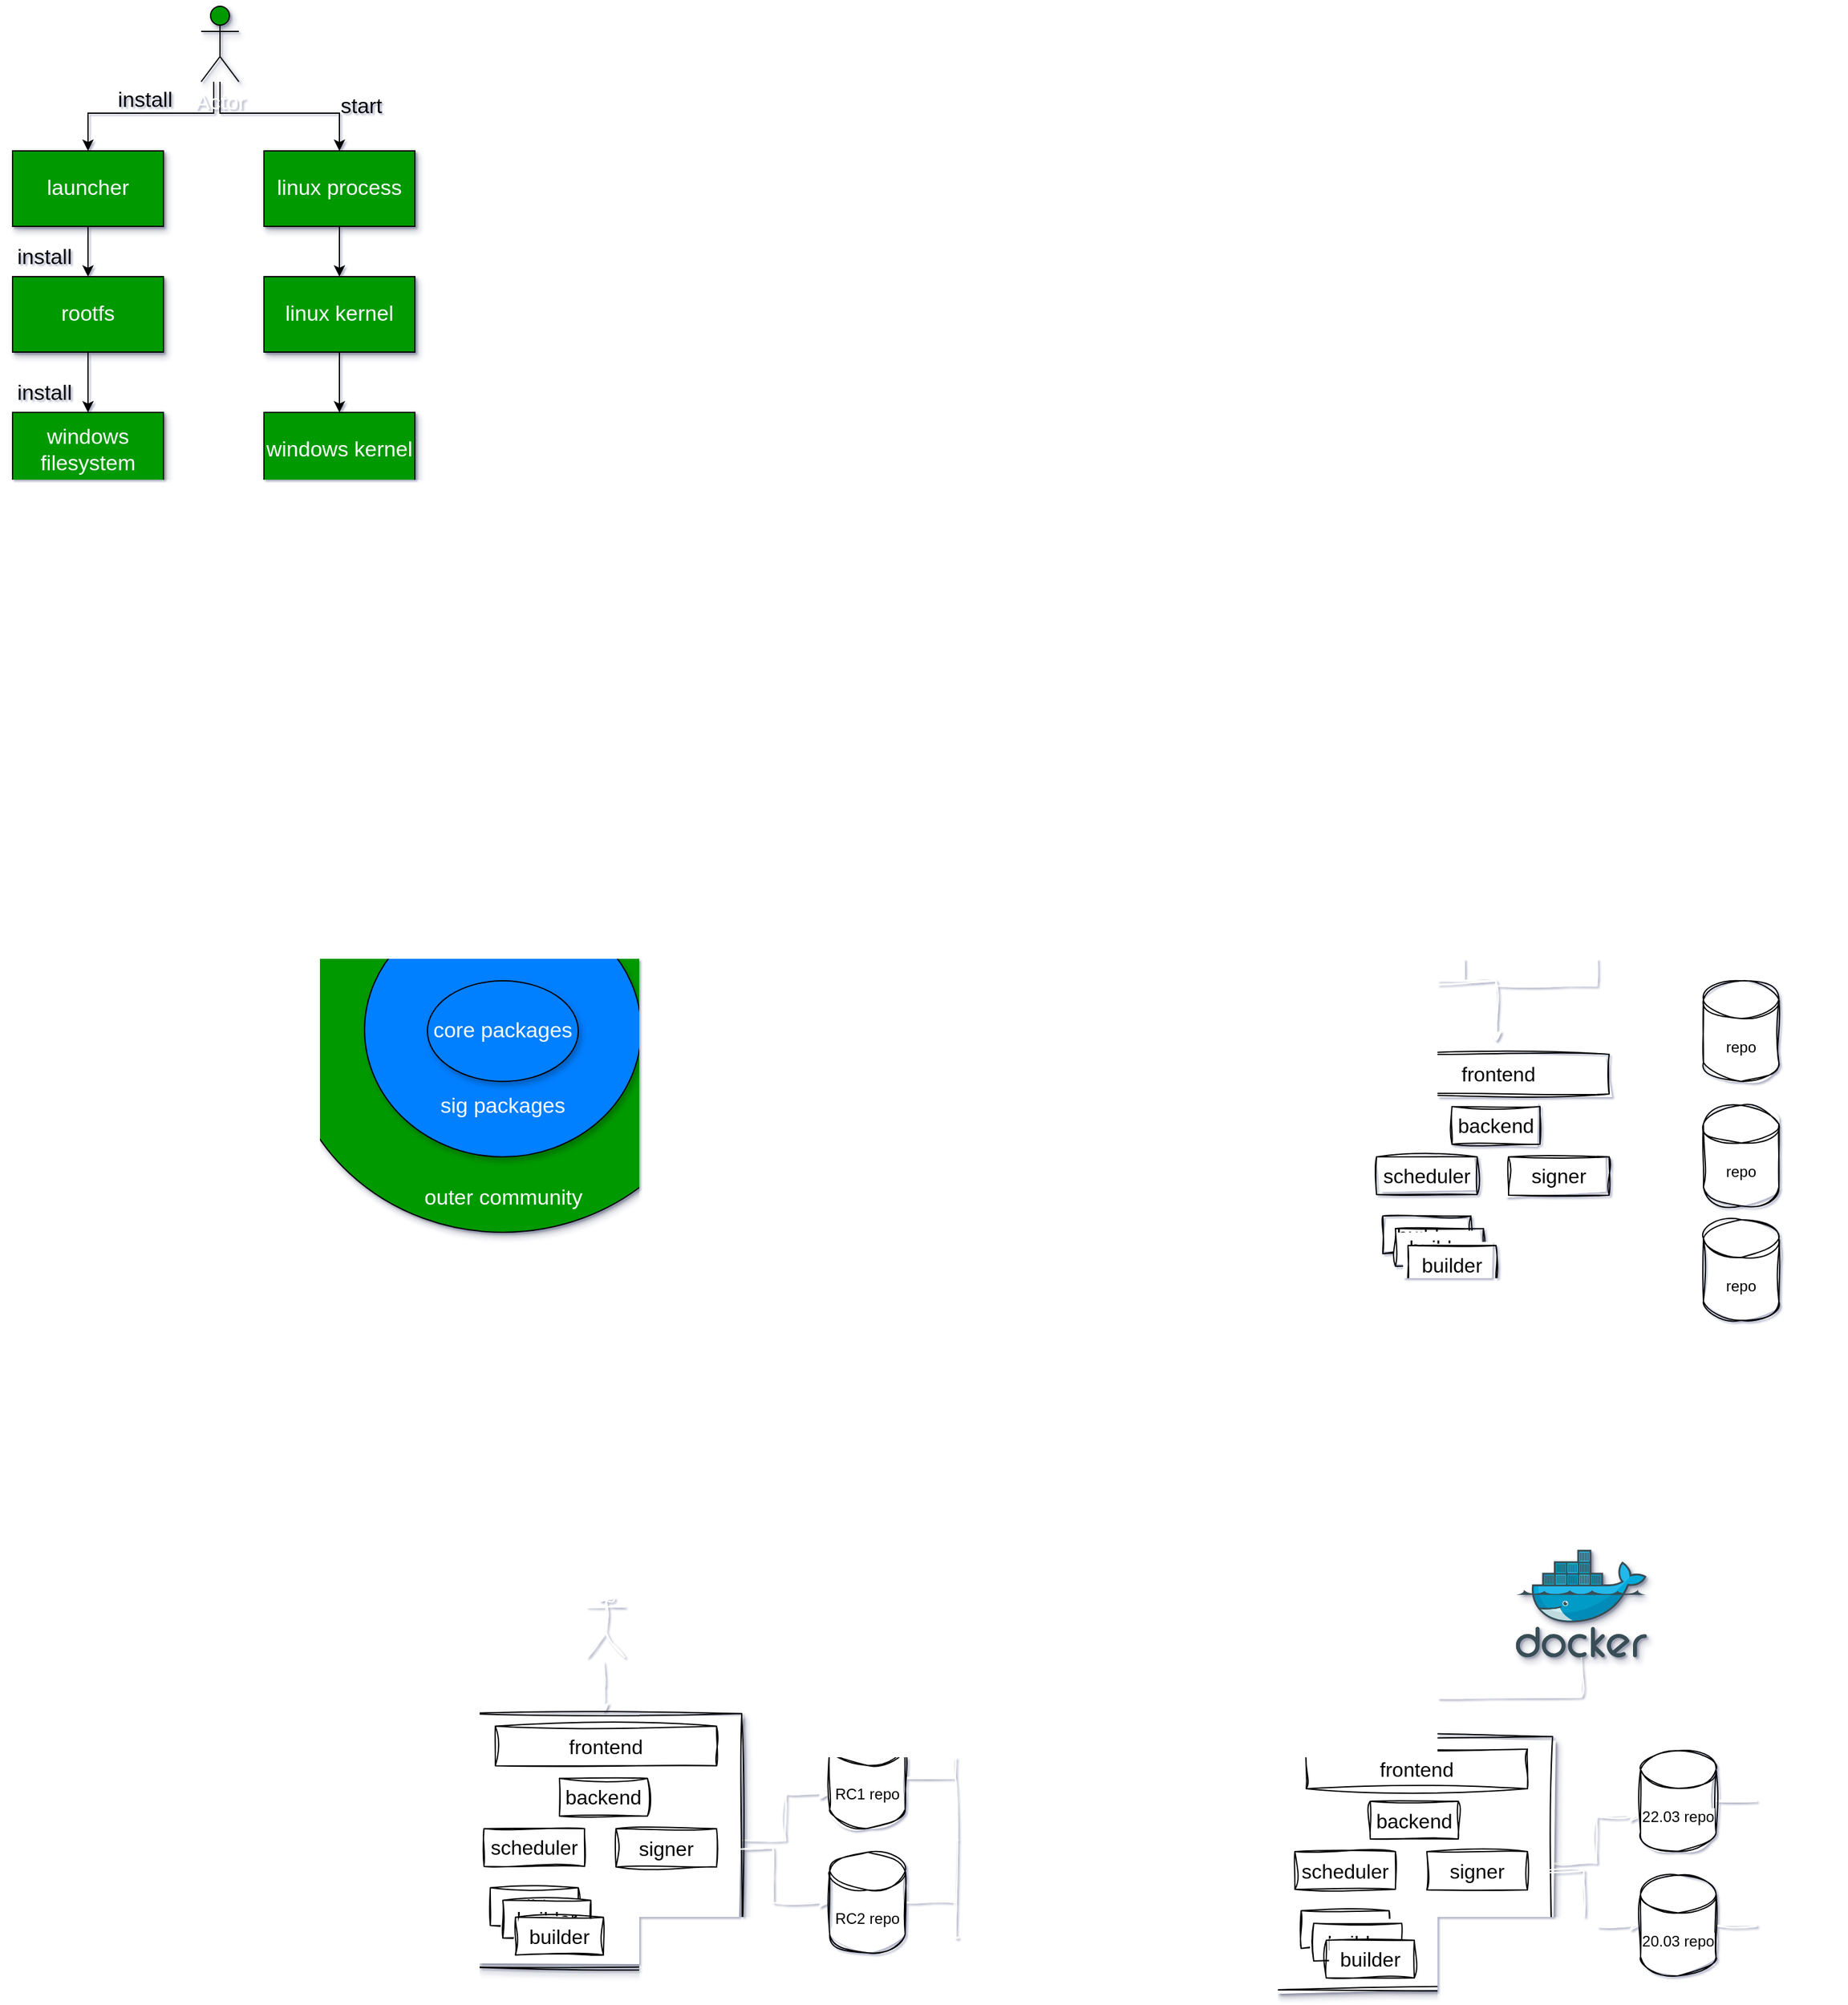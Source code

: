 <mxfile version="20.7.4" type="github">
  <diagram id="Us9jO3z87xNzmJYBW_6A" name="第 1 页">
    <mxGraphModel dx="2901" dy="1116" grid="1" gridSize="10" guides="1" tooltips="1" connect="1" arrows="1" fold="1" page="1" pageScale="1" pageWidth="827" pageHeight="1169" math="0" shadow="1">
      <root>
        <mxCell id="0" />
        <mxCell id="1" parent="0" />
        <mxCell id="nltje8YVPNteBR59WQZ6-17" style="edgeStyle=orthogonalEdgeStyle;rounded=0;orthogonalLoop=1;jettySize=auto;html=1;entryX=0;entryY=0.5;entryDx=0;entryDy=0;entryPerimeter=0;strokeColor=#FFFFFF;sketch=1;curveFitting=1;jiggle=2;" parent="1" source="JXJb3rMGecMADJpPMJTT-8" target="nltje8YVPNteBR59WQZ6-16" edge="1">
          <mxGeometry relative="1" as="geometry" />
        </mxCell>
        <mxCell id="nltje8YVPNteBR59WQZ6-19" style="edgeStyle=orthogonalEdgeStyle;rounded=0;orthogonalLoop=1;jettySize=auto;html=1;entryX=0;entryY=0.5;entryDx=0;entryDy=0;entryPerimeter=0;strokeColor=#FFFFFF;sketch=1;curveFitting=1;jiggle=2;" parent="1" source="JXJb3rMGecMADJpPMJTT-8" target="nltje8YVPNteBR59WQZ6-18" edge="1">
          <mxGeometry relative="1" as="geometry" />
        </mxCell>
        <mxCell id="nltje8YVPNteBR59WQZ6-22" style="edgeStyle=orthogonalEdgeStyle;rounded=0;orthogonalLoop=1;jettySize=auto;html=1;entryX=0;entryY=0.5;entryDx=0;entryDy=0;entryPerimeter=0;strokeColor=#FFFFFF;sketch=1;curveFitting=1;jiggle=2;" parent="1" source="JXJb3rMGecMADJpPMJTT-8" target="nltje8YVPNteBR59WQZ6-21" edge="1">
          <mxGeometry relative="1" as="geometry" />
        </mxCell>
        <mxCell id="JXJb3rMGecMADJpPMJTT-8" value="" style="rounded=0;whiteSpace=wrap;html=1;fontSize=16;glass=0;shadow=1;sketch=1;curveFitting=1;jiggle=2;" parent="1" vertex="1">
          <mxGeometry x="350" y="858.5" width="220" height="201.5" as="geometry" />
        </mxCell>
        <mxCell id="MfM9e1bgHj_mFn8Fd6dJ-1" value="" style="shape=umlActor;verticalLabelPosition=bottom;verticalAlign=top;html=1;outlineConnect=0;" parent="1" vertex="1">
          <mxGeometry x="210" y="190" width="30" height="60" as="geometry" />
        </mxCell>
        <mxCell id="MfM9e1bgHj_mFn8Fd6dJ-2" value="" style="shape=umlActor;verticalLabelPosition=bottom;verticalAlign=top;html=1;outlineConnect=0;" parent="1" vertex="1">
          <mxGeometry x="340" y="170" width="30" height="60" as="geometry" />
        </mxCell>
        <mxCell id="MfM9e1bgHj_mFn8Fd6dJ-3" value="" style="shape=umlActor;verticalLabelPosition=bottom;verticalAlign=top;html=1;outlineConnect=0;" parent="1" vertex="1">
          <mxGeometry x="655" y="180" width="30" height="60" as="geometry" />
        </mxCell>
        <mxCell id="MfM9e1bgHj_mFn8Fd6dJ-6" value="" style="shape=flexArrow;endArrow=classic;html=1;rounded=0;" parent="1" edge="1">
          <mxGeometry width="50" height="50" relative="1" as="geometry">
            <mxPoint x="230" y="260" as="sourcePoint" />
            <mxPoint x="230" y="350" as="targetPoint" />
          </mxGeometry>
        </mxCell>
        <mxCell id="MfM9e1bgHj_mFn8Fd6dJ-7" value="" style="shape=flexArrow;endArrow=classic;html=1;rounded=0;" parent="1" edge="1">
          <mxGeometry width="50" height="50" relative="1" as="geometry">
            <mxPoint x="354.5" y="260" as="sourcePoint" />
            <mxPoint x="354.5" y="350" as="targetPoint" />
          </mxGeometry>
        </mxCell>
        <mxCell id="MfM9e1bgHj_mFn8Fd6dJ-8" value="" style="shape=flexArrow;endArrow=classic;html=1;rounded=0;" parent="1" edge="1">
          <mxGeometry width="50" height="50" relative="1" as="geometry">
            <mxPoint x="669.5" y="340" as="sourcePoint" />
            <mxPoint x="669.5" y="260" as="targetPoint" />
          </mxGeometry>
        </mxCell>
        <mxCell id="MfM9e1bgHj_mFn8Fd6dJ-10" value="" style="shape=flexArrow;endArrow=classic;html=1;rounded=0;" parent="1" edge="1">
          <mxGeometry width="50" height="50" relative="1" as="geometry">
            <mxPoint x="520" y="399.5" as="sourcePoint" />
            <mxPoint x="600" y="399.5" as="targetPoint" />
          </mxGeometry>
        </mxCell>
        <mxCell id="nltje8YVPNteBR59WQZ6-29" style="edgeStyle=orthogonalEdgeStyle;rounded=0;orthogonalLoop=1;jettySize=auto;html=1;entryX=0.5;entryY=0;entryDx=0;entryDy=0;strokeColor=#FFFFFF;sketch=1;curveFitting=1;jiggle=2;" parent="1" source="MfM9e1bgHj_mFn8Fd6dJ-14" target="JXJb3rMGecMADJpPMJTT-8" edge="1">
          <mxGeometry relative="1" as="geometry">
            <Array as="points">
              <mxPoint x="540" y="814" />
              <mxPoint x="460" y="814" />
            </Array>
          </mxGeometry>
        </mxCell>
        <mxCell id="MfM9e1bgHj_mFn8Fd6dJ-14" value="" style="shape=image;html=1;verticalAlign=top;verticalLabelPosition=bottom;labelBackgroundColor=#ffffff;imageAspect=0;aspect=fixed;image=https://cdn4.iconfinder.com/data/icons/socialcones/508/Github-128.png;sketch=1;curveFitting=1;jiggle=2;" parent="1" vertex="1">
          <mxGeometry x="500" y="690" width="80" height="80" as="geometry" />
        </mxCell>
        <mxCell id="MfM9e1bgHj_mFn8Fd6dJ-15" value="" style="shape=flexArrow;endArrow=classic;html=1;rounded=0;" parent="1" edge="1">
          <mxGeometry width="50" height="50" relative="1" as="geometry">
            <mxPoint x="160" y="160" as="sourcePoint" />
            <mxPoint x="200" y="190" as="targetPoint" />
          </mxGeometry>
        </mxCell>
        <mxCell id="MfM9e1bgHj_mFn8Fd6dJ-20" value="" style="sketch=0;html=1;aspect=fixed;strokeColor=none;shadow=0;align=center;verticalAlign=top;fillColor=#3B8DF1;shape=mxgraph.gcp2.repository_3" parent="1" vertex="1">
          <mxGeometry x="480" y="418" width="100" height="100" as="geometry" />
        </mxCell>
        <mxCell id="nltje8YVPNteBR59WQZ6-26" style="edgeStyle=orthogonalEdgeStyle;rounded=0;orthogonalLoop=1;jettySize=auto;html=1;strokeColor=#FFFFFF;sketch=1;curveFitting=1;jiggle=2;" parent="1" source="JXJb3rMGecMADJpPMJTT-4" target="JXJb3rMGecMADJpPMJTT-8" edge="1">
          <mxGeometry relative="1" as="geometry">
            <Array as="points">
              <mxPoint x="435" y="810" />
              <mxPoint x="460" y="810" />
            </Array>
          </mxGeometry>
        </mxCell>
        <mxCell id="JXJb3rMGecMADJpPMJTT-4" value="" style="verticalLabelPosition=bottom;aspect=fixed;html=1;verticalAlign=top;strokeColor=none;align=center;outlineConnect=0;shape=mxgraph.citrix.ftp_server;fontSize=16;sketch=1;curveFitting=1;jiggle=2;" parent="1" vertex="1">
          <mxGeometry x="399" y="681.5" width="71" height="97" as="geometry" />
        </mxCell>
        <mxCell id="JXJb3rMGecMADJpPMJTT-9" value="frontend" style="rounded=0;whiteSpace=wrap;html=1;fontSize=16;sketch=1;curveFitting=1;jiggle=2;" parent="1" vertex="1">
          <mxGeometry x="374" y="868.5" width="176" height="31.5" as="geometry" />
        </mxCell>
        <mxCell id="JXJb3rMGecMADJpPMJTT-10" value="backend" style="rounded=0;whiteSpace=wrap;html=1;fontSize=16;sketch=1;curveFitting=1;jiggle=2;" parent="1" vertex="1">
          <mxGeometry x="425" y="910" width="70" height="30" as="geometry" />
        </mxCell>
        <mxCell id="nltje8YVPNteBR59WQZ6-11" value="builder" style="rounded=0;whiteSpace=wrap;html=1;fontSize=16;sketch=1;curveFitting=1;jiggle=2;" parent="1" vertex="1">
          <mxGeometry x="370" y="997" width="70" height="30" as="geometry" />
        </mxCell>
        <mxCell id="nltje8YVPNteBR59WQZ6-12" value="signer" style="rounded=0;whiteSpace=wrap;html=1;fontSize=16;sketch=1;curveFitting=1;jiggle=2;" parent="1" vertex="1">
          <mxGeometry x="470" y="950" width="80" height="30.5" as="geometry" />
        </mxCell>
        <mxCell id="nltje8YVPNteBR59WQZ6-13" value="builder" style="rounded=0;whiteSpace=wrap;html=1;fontSize=16;sketch=1;curveFitting=1;jiggle=2;" parent="1" vertex="1">
          <mxGeometry x="380" y="1007" width="70" height="30" as="geometry" />
        </mxCell>
        <mxCell id="nltje8YVPNteBR59WQZ6-14" value="builder" style="rounded=0;whiteSpace=wrap;html=1;fontSize=16;sketch=1;curveFitting=1;jiggle=2;" parent="1" vertex="1">
          <mxGeometry x="390" y="1020.5" width="70" height="30" as="geometry" />
        </mxCell>
        <mxCell id="nltje8YVPNteBR59WQZ6-15" value="scheduler" style="rounded=0;whiteSpace=wrap;html=1;fontSize=16;sketch=1;curveFitting=1;jiggle=2;" parent="1" vertex="1">
          <mxGeometry x="365" y="950" width="80" height="30" as="geometry" />
        </mxCell>
        <mxCell id="nltje8YVPNteBR59WQZ6-16" value="repo" style="shape=cylinder3;whiteSpace=wrap;html=1;boundedLbl=1;backgroundOutline=1;size=15;sketch=1;curveFitting=1;jiggle=2;" parent="1" vertex="1">
          <mxGeometry x="625" y="909" width="60" height="80" as="geometry" />
        </mxCell>
        <mxCell id="nltje8YVPNteBR59WQZ6-18" value="repo" style="shape=cylinder3;whiteSpace=wrap;html=1;boundedLbl=1;backgroundOutline=1;size=15;sketch=1;curveFitting=1;jiggle=2;" parent="1" vertex="1">
          <mxGeometry x="625" y="810" width="60" height="80" as="geometry" />
        </mxCell>
        <mxCell id="nltje8YVPNteBR59WQZ6-21" value="repo" style="shape=cylinder3;whiteSpace=wrap;html=1;boundedLbl=1;backgroundOutline=1;size=15;sketch=1;curveFitting=1;jiggle=2;" parent="1" vertex="1">
          <mxGeometry x="625" y="1000" width="60" height="80" as="geometry" />
        </mxCell>
        <mxCell id="nltje8YVPNteBR59WQZ6-40" style="edgeStyle=orthogonalEdgeStyle;rounded=0;orthogonalLoop=1;jettySize=auto;html=1;strokeColor=#FFFFFF;sketch=1;curveFitting=1;jiggle=2;" parent="1" source="nltje8YVPNteBR59WQZ6-35" target="JXJb3rMGecMADJpPMJTT-8" edge="1">
          <mxGeometry relative="1" as="geometry">
            <Array as="points">
              <mxPoint x="332" y="810" />
              <mxPoint x="460" y="810" />
            </Array>
          </mxGeometry>
        </mxCell>
        <mxCell id="nltje8YVPNteBR59WQZ6-35" value="" style="shape=image;verticalLabelPosition=bottom;labelBackgroundColor=default;verticalAlign=top;aspect=fixed;imageAspect=0;image=https://pypi.org/static/images/logo-small.95de8436.svg;sketch=1;curveFitting=1;jiggle=2;" parent="1" vertex="1">
          <mxGeometry x="299" y="690" width="66" height="58" as="geometry" />
        </mxCell>
        <mxCell id="nltje8YVPNteBR59WQZ6-63" style="edgeStyle=orthogonalEdgeStyle;rounded=0;orthogonalLoop=1;jettySize=auto;html=1;entryX=0.5;entryY=0;entryDx=0;entryDy=0;labelBackgroundColor=default;strokeColor=#FFFFFF;sketch=1;curveFitting=1;jiggle=2;" parent="1" source="nltje8YVPNteBR59WQZ6-43" target="nltje8YVPNteBR59WQZ6-44" edge="1">
          <mxGeometry relative="1" as="geometry" />
        </mxCell>
        <mxCell id="nltje8YVPNteBR59WQZ6-43" value="" style="shape=image;verticalLabelPosition=bottom;labelBackgroundColor=default;verticalAlign=top;aspect=fixed;imageAspect=0;image=https://www.nginx.com/wp-content/uploads/2020/05/NGINX-product-icon.svg;sketch=1;curveFitting=1;jiggle=2;" parent="1" vertex="1">
          <mxGeometry x="346.8" y="1235" width="103.2" height="120" as="geometry" />
        </mxCell>
        <mxCell id="nltje8YVPNteBR59WQZ6-55" style="edgeStyle=orthogonalEdgeStyle;rounded=0;orthogonalLoop=1;jettySize=auto;html=1;entryX=0;entryY=0;entryDx=0;entryDy=52.5;entryPerimeter=0;strokeColor=#FFFFFF;labelBackgroundColor=default;sketch=1;curveFitting=1;jiggle=2;" parent="1" source="nltje8YVPNteBR59WQZ6-44" target="nltje8YVPNteBR59WQZ6-54" edge="1">
          <mxGeometry relative="1" as="geometry" />
        </mxCell>
        <mxCell id="nltje8YVPNteBR59WQZ6-44" value="" style="rounded=0;whiteSpace=wrap;html=1;fontSize=16;glass=0;shadow=1;labelBackgroundColor=default;sketch=1;curveFitting=1;jiggle=2;" parent="1" vertex="1">
          <mxGeometry x="285" y="1411" width="220" height="201.5" as="geometry" />
        </mxCell>
        <mxCell id="nltje8YVPNteBR59WQZ6-45" value="frontend" style="rounded=0;whiteSpace=wrap;html=1;fontSize=16;labelBackgroundColor=default;sketch=1;curveFitting=1;jiggle=2;" parent="1" vertex="1">
          <mxGeometry x="309" y="1421" width="176" height="31.5" as="geometry" />
        </mxCell>
        <mxCell id="nltje8YVPNteBR59WQZ6-46" value="backend" style="rounded=0;whiteSpace=wrap;html=1;fontSize=16;labelBackgroundColor=default;sketch=1;curveFitting=1;jiggle=2;" parent="1" vertex="1">
          <mxGeometry x="360" y="1462.5" width="70" height="30" as="geometry" />
        </mxCell>
        <mxCell id="nltje8YVPNteBR59WQZ6-47" value="builder" style="rounded=0;whiteSpace=wrap;html=1;fontSize=16;labelBackgroundColor=default;sketch=1;curveFitting=1;jiggle=2;" parent="1" vertex="1">
          <mxGeometry x="305" y="1549.5" width="70" height="30" as="geometry" />
        </mxCell>
        <mxCell id="nltje8YVPNteBR59WQZ6-56" style="edgeStyle=orthogonalEdgeStyle;rounded=0;orthogonalLoop=1;jettySize=auto;html=1;entryX=0;entryY=0.5;entryDx=0;entryDy=0;entryPerimeter=0;strokeColor=#FFFFFF;labelBackgroundColor=default;sketch=1;curveFitting=1;jiggle=2;" parent="1" source="nltje8YVPNteBR59WQZ6-48" target="nltje8YVPNteBR59WQZ6-53" edge="1">
          <mxGeometry relative="1" as="geometry" />
        </mxCell>
        <mxCell id="nltje8YVPNteBR59WQZ6-48" value="signer" style="rounded=0;whiteSpace=wrap;html=1;fontSize=16;labelBackgroundColor=default;sketch=1;curveFitting=1;jiggle=2;" parent="1" vertex="1">
          <mxGeometry x="405" y="1502.5" width="80" height="30.5" as="geometry" />
        </mxCell>
        <mxCell id="nltje8YVPNteBR59WQZ6-49" value="builder" style="rounded=0;whiteSpace=wrap;html=1;fontSize=16;labelBackgroundColor=default;sketch=1;curveFitting=1;jiggle=2;" parent="1" vertex="1">
          <mxGeometry x="315" y="1559.5" width="70" height="30" as="geometry" />
        </mxCell>
        <mxCell id="nltje8YVPNteBR59WQZ6-50" value="builder" style="rounded=0;whiteSpace=wrap;html=1;fontSize=16;labelBackgroundColor=default;sketch=1;curveFitting=1;jiggle=2;" parent="1" vertex="1">
          <mxGeometry x="325" y="1573" width="70" height="30" as="geometry" />
        </mxCell>
        <mxCell id="nltje8YVPNteBR59WQZ6-51" value="scheduler" style="rounded=0;whiteSpace=wrap;html=1;fontSize=16;labelBackgroundColor=default;sketch=1;curveFitting=1;jiggle=2;" parent="1" vertex="1">
          <mxGeometry x="300" y="1502.5" width="80" height="30" as="geometry" />
        </mxCell>
        <mxCell id="nltje8YVPNteBR59WQZ6-61" style="edgeStyle=orthogonalEdgeStyle;rounded=0;orthogonalLoop=1;jettySize=auto;html=1;entryX=0.5;entryY=0.5;entryDx=0;entryDy=0;entryPerimeter=0;strokeColor=#FFFFFF;labelBackgroundColor=default;sketch=1;curveFitting=1;jiggle=2;" parent="1" source="nltje8YVPNteBR59WQZ6-53" target="nltje8YVPNteBR59WQZ6-58" edge="1">
          <mxGeometry relative="1" as="geometry">
            <Array as="points">
              <mxPoint x="675" y="1561" />
              <mxPoint x="675" y="1512" />
            </Array>
          </mxGeometry>
        </mxCell>
        <mxCell id="nltje8YVPNteBR59WQZ6-53" value="20.03 repo" style="shape=cylinder3;whiteSpace=wrap;html=1;boundedLbl=1;backgroundOutline=1;size=15;labelBackgroundColor=default;sketch=1;curveFitting=1;jiggle=2;" parent="1" vertex="1">
          <mxGeometry x="575" y="1521.25" width="60" height="80" as="geometry" />
        </mxCell>
        <mxCell id="nltje8YVPNteBR59WQZ6-60" style="edgeStyle=orthogonalEdgeStyle;rounded=0;orthogonalLoop=1;jettySize=auto;html=1;entryX=0.5;entryY=0.5;entryDx=0;entryDy=0;entryPerimeter=0;strokeColor=#FFFFFF;labelBackgroundColor=default;sketch=1;curveFitting=1;jiggle=2;" parent="1" source="nltje8YVPNteBR59WQZ6-54" target="nltje8YVPNteBR59WQZ6-57" edge="1">
          <mxGeometry relative="1" as="geometry">
            <Array as="points">
              <mxPoint x="675" y="1462" />
              <mxPoint x="675" y="1430" />
            </Array>
          </mxGeometry>
        </mxCell>
        <mxCell id="nltje8YVPNteBR59WQZ6-62" style="edgeStyle=orthogonalEdgeStyle;rounded=0;orthogonalLoop=1;jettySize=auto;html=1;entryX=0.5;entryY=0.5;entryDx=0;entryDy=0;entryPerimeter=0;strokeColor=#FFFFFF;labelBackgroundColor=default;sketch=1;curveFitting=1;jiggle=2;" parent="1" source="nltje8YVPNteBR59WQZ6-54" target="nltje8YVPNteBR59WQZ6-59" edge="1">
          <mxGeometry relative="1" as="geometry">
            <Array as="points">
              <mxPoint x="675" y="1462" />
              <mxPoint x="675" y="1590" />
            </Array>
          </mxGeometry>
        </mxCell>
        <mxCell id="nltje8YVPNteBR59WQZ6-54" value="22.03 repo" style="shape=cylinder3;whiteSpace=wrap;html=1;boundedLbl=1;backgroundOutline=1;size=15;labelBackgroundColor=default;sketch=1;curveFitting=1;jiggle=2;" parent="1" vertex="1">
          <mxGeometry x="575" y="1422.25" width="60" height="80" as="geometry" />
        </mxCell>
        <mxCell id="nltje8YVPNteBR59WQZ6-57" value="" style="shape=umlActor;verticalLabelPosition=bottom;verticalAlign=top;html=1;outlineConnect=0;fillColor=#FFFFFF;strokeColor=#FFFFFF;labelBackgroundColor=default;sketch=1;curveFitting=1;jiggle=2;" parent="1" vertex="1">
          <mxGeometry x="705" y="1400" width="30" height="60" as="geometry" />
        </mxCell>
        <mxCell id="nltje8YVPNteBR59WQZ6-58" value="" style="shape=umlActor;verticalLabelPosition=bottom;verticalAlign=top;html=1;outlineConnect=0;fillColor=#FFFFFF;strokeColor=#FFFFFF;labelBackgroundColor=default;sketch=1;curveFitting=1;jiggle=2;" parent="1" vertex="1">
          <mxGeometry x="705" y="1481.75" width="30" height="60" as="geometry" />
        </mxCell>
        <mxCell id="nltje8YVPNteBR59WQZ6-59" value="" style="shape=umlActor;verticalLabelPosition=bottom;verticalAlign=top;html=1;outlineConnect=0;fillColor=#FFFFFF;strokeColor=#FFFFFF;labelBackgroundColor=default;sketch=1;curveFitting=1;jiggle=2;" parent="1" vertex="1">
          <mxGeometry x="705" y="1559.5" width="30" height="60" as="geometry" />
        </mxCell>
        <mxCell id="nltje8YVPNteBR59WQZ6-64" style="edgeStyle=orthogonalEdgeStyle;rounded=0;orthogonalLoop=1;jettySize=auto;html=1;entryX=0.5;entryY=0;entryDx=0;entryDy=0;labelBackgroundColor=default;strokeColor=#FFFFFF;sketch=1;curveFitting=1;jiggle=2;" parent="1" target="nltje8YVPNteBR59WQZ6-67" edge="1">
          <mxGeometry relative="1" as="geometry">
            <mxPoint x="-250" y="1351.75" as="sourcePoint" />
          </mxGeometry>
        </mxCell>
        <mxCell id="nltje8YVPNteBR59WQZ6-66" style="edgeStyle=orthogonalEdgeStyle;rounded=0;orthogonalLoop=1;jettySize=auto;html=1;entryX=0;entryY=0;entryDx=0;entryDy=52.5;entryPerimeter=0;strokeColor=#FFFFFF;labelBackgroundColor=default;sketch=1;curveFitting=1;jiggle=2;" parent="1" source="nltje8YVPNteBR59WQZ6-67" target="nltje8YVPNteBR59WQZ6-80" edge="1">
          <mxGeometry relative="1" as="geometry" />
        </mxCell>
        <mxCell id="nltje8YVPNteBR59WQZ6-67" value="" style="rounded=0;whiteSpace=wrap;html=1;fontSize=16;glass=0;shadow=1;labelBackgroundColor=default;sketch=1;curveFitting=1;jiggle=2;" parent="1" vertex="1">
          <mxGeometry x="-360" y="1392.75" width="220" height="201.5" as="geometry" />
        </mxCell>
        <mxCell id="nltje8YVPNteBR59WQZ6-68" value="frontend" style="rounded=0;whiteSpace=wrap;html=1;fontSize=16;labelBackgroundColor=default;sketch=1;curveFitting=1;jiggle=2;" parent="1" vertex="1">
          <mxGeometry x="-336" y="1402.75" width="176" height="31.5" as="geometry" />
        </mxCell>
        <mxCell id="nltje8YVPNteBR59WQZ6-69" value="backend" style="rounded=0;whiteSpace=wrap;html=1;fontSize=16;labelBackgroundColor=default;sketch=1;curveFitting=1;jiggle=2;" parent="1" vertex="1">
          <mxGeometry x="-285" y="1444.25" width="70" height="30" as="geometry" />
        </mxCell>
        <mxCell id="nltje8YVPNteBR59WQZ6-70" value="builder" style="rounded=0;whiteSpace=wrap;html=1;fontSize=16;labelBackgroundColor=default;sketch=1;curveFitting=1;jiggle=2;" parent="1" vertex="1">
          <mxGeometry x="-340" y="1531.25" width="70" height="30" as="geometry" />
        </mxCell>
        <mxCell id="nltje8YVPNteBR59WQZ6-71" style="edgeStyle=orthogonalEdgeStyle;rounded=0;orthogonalLoop=1;jettySize=auto;html=1;entryX=0;entryY=0.5;entryDx=0;entryDy=0;entryPerimeter=0;strokeColor=#FFFFFF;labelBackgroundColor=default;sketch=1;curveFitting=1;jiggle=2;" parent="1" source="nltje8YVPNteBR59WQZ6-72" target="nltje8YVPNteBR59WQZ6-77" edge="1">
          <mxGeometry relative="1" as="geometry" />
        </mxCell>
        <mxCell id="nltje8YVPNteBR59WQZ6-72" value="signer" style="rounded=0;whiteSpace=wrap;html=1;fontSize=16;labelBackgroundColor=default;sketch=1;curveFitting=1;jiggle=2;" parent="1" vertex="1">
          <mxGeometry x="-240" y="1484.25" width="80" height="30.5" as="geometry" />
        </mxCell>
        <mxCell id="nltje8YVPNteBR59WQZ6-73" value="builder" style="rounded=0;whiteSpace=wrap;html=1;fontSize=16;labelBackgroundColor=default;sketch=1;curveFitting=1;jiggle=2;" parent="1" vertex="1">
          <mxGeometry x="-330" y="1541.25" width="70" height="30" as="geometry" />
        </mxCell>
        <mxCell id="nltje8YVPNteBR59WQZ6-74" value="builder" style="rounded=0;whiteSpace=wrap;html=1;fontSize=16;labelBackgroundColor=default;sketch=1;curveFitting=1;jiggle=2;" parent="1" vertex="1">
          <mxGeometry x="-320" y="1554.75" width="70" height="30" as="geometry" />
        </mxCell>
        <mxCell id="nltje8YVPNteBR59WQZ6-75" value="scheduler" style="rounded=0;whiteSpace=wrap;html=1;fontSize=16;labelBackgroundColor=default;sketch=1;curveFitting=1;jiggle=2;" parent="1" vertex="1">
          <mxGeometry x="-345" y="1484.25" width="80" height="30" as="geometry" />
        </mxCell>
        <mxCell id="nltje8YVPNteBR59WQZ6-76" style="edgeStyle=orthogonalEdgeStyle;rounded=0;orthogonalLoop=1;jettySize=auto;html=1;entryX=0.5;entryY=0.5;entryDx=0;entryDy=0;entryPerimeter=0;strokeColor=#FFFFFF;labelBackgroundColor=default;sketch=1;curveFitting=1;jiggle=2;" parent="1" source="nltje8YVPNteBR59WQZ6-77" target="nltje8YVPNteBR59WQZ6-82" edge="1">
          <mxGeometry relative="1" as="geometry">
            <Array as="points">
              <mxPoint x="30" y="1542.75" />
              <mxPoint x="30" y="1493.75" />
            </Array>
          </mxGeometry>
        </mxCell>
        <mxCell id="nltje8YVPNteBR59WQZ6-77" value="RC2 repo" style="shape=cylinder3;whiteSpace=wrap;html=1;boundedLbl=1;backgroundOutline=1;size=15;labelBackgroundColor=default;sketch=1;curveFitting=1;jiggle=2;" parent="1" vertex="1">
          <mxGeometry x="-70" y="1503" width="60" height="80" as="geometry" />
        </mxCell>
        <mxCell id="nltje8YVPNteBR59WQZ6-78" style="edgeStyle=orthogonalEdgeStyle;rounded=0;orthogonalLoop=1;jettySize=auto;html=1;entryX=0.5;entryY=0.5;entryDx=0;entryDy=0;entryPerimeter=0;strokeColor=#FFFFFF;labelBackgroundColor=default;sketch=1;curveFitting=1;jiggle=2;" parent="1" source="nltje8YVPNteBR59WQZ6-80" target="nltje8YVPNteBR59WQZ6-81" edge="1">
          <mxGeometry relative="1" as="geometry">
            <Array as="points">
              <mxPoint x="30" y="1443.75" />
              <mxPoint x="30" y="1411.75" />
            </Array>
          </mxGeometry>
        </mxCell>
        <mxCell id="nltje8YVPNteBR59WQZ6-79" style="edgeStyle=orthogonalEdgeStyle;rounded=0;orthogonalLoop=1;jettySize=auto;html=1;entryX=0.5;entryY=0.5;entryDx=0;entryDy=0;entryPerimeter=0;strokeColor=#FFFFFF;labelBackgroundColor=default;sketch=1;curveFitting=1;jiggle=2;" parent="1" source="nltje8YVPNteBR59WQZ6-80" target="nltje8YVPNteBR59WQZ6-83" edge="1">
          <mxGeometry relative="1" as="geometry">
            <Array as="points">
              <mxPoint x="30" y="1443.75" />
              <mxPoint x="30" y="1571.75" />
            </Array>
          </mxGeometry>
        </mxCell>
        <mxCell id="nltje8YVPNteBR59WQZ6-80" value="RC1 repo" style="shape=cylinder3;whiteSpace=wrap;html=1;boundedLbl=1;backgroundOutline=1;size=15;labelBackgroundColor=default;sketch=1;curveFitting=1;jiggle=2;" parent="1" vertex="1">
          <mxGeometry x="-70" y="1404" width="60" height="80" as="geometry" />
        </mxCell>
        <mxCell id="nltje8YVPNteBR59WQZ6-81" value="" style="shape=umlActor;verticalLabelPosition=bottom;verticalAlign=top;html=1;outlineConnect=0;fillColor=#FFFFFF;strokeColor=#FFFFFF;labelBackgroundColor=default;sketch=1;curveFitting=1;jiggle=2;" parent="1" vertex="1">
          <mxGeometry x="60" y="1381.75" width="30" height="60" as="geometry" />
        </mxCell>
        <mxCell id="nltje8YVPNteBR59WQZ6-82" value="" style="shape=umlActor;verticalLabelPosition=bottom;verticalAlign=top;html=1;outlineConnect=0;fillColor=#FFFFFF;strokeColor=#FFFFFF;labelBackgroundColor=default;sketch=1;curveFitting=1;jiggle=2;" parent="1" vertex="1">
          <mxGeometry x="60" y="1463.5" width="30" height="60" as="geometry" />
        </mxCell>
        <mxCell id="nltje8YVPNteBR59WQZ6-83" value="" style="shape=umlActor;verticalLabelPosition=bottom;verticalAlign=top;html=1;outlineConnect=0;fillColor=#FFFFFF;strokeColor=#FFFFFF;labelBackgroundColor=default;sketch=1;curveFitting=1;jiggle=2;" parent="1" vertex="1">
          <mxGeometry x="60" y="1541.25" width="30" height="60" as="geometry" />
        </mxCell>
        <mxCell id="nltje8YVPNteBR59WQZ6-85" style="edgeStyle=orthogonalEdgeStyle;rounded=0;orthogonalLoop=1;jettySize=auto;html=1;entryX=0.5;entryY=0;entryDx=0;entryDy=0;labelBackgroundColor=default;strokeColor=#FFFFFF;sketch=1;curveFitting=1;jiggle=2;" parent="1" source="nltje8YVPNteBR59WQZ6-84" target="nltje8YVPNteBR59WQZ6-44" edge="1">
          <mxGeometry relative="1" as="geometry">
            <Array as="points">
              <mxPoint x="205" y="1380" />
              <mxPoint x="395" y="1380" />
            </Array>
          </mxGeometry>
        </mxCell>
        <mxCell id="nltje8YVPNteBR59WQZ6-84" value="" style="shape=image;verticalLabelPosition=bottom;labelBackgroundColor=default;verticalAlign=top;aspect=fixed;imageAspect=0;image=https://www.gnome.org/wp-content/uploads/2020/08/cropped-logo.png;sketch=1;curveFitting=1;jiggle=2;" parent="1" vertex="1">
          <mxGeometry x="175" y="1262.5" width="150" height="65" as="geometry" />
        </mxCell>
        <mxCell id="nltje8YVPNteBR59WQZ6-89" style="edgeStyle=orthogonalEdgeStyle;rounded=0;orthogonalLoop=1;jettySize=auto;html=1;entryX=0.5;entryY=0;entryDx=0;entryDy=0;labelBackgroundColor=default;strokeColor=#FFFFFF;sketch=1;curveFitting=1;jiggle=2;" parent="1" source="nltje8YVPNteBR59WQZ6-86" target="nltje8YVPNteBR59WQZ6-44" edge="1">
          <mxGeometry relative="1" as="geometry" />
        </mxCell>
        <mxCell id="nltje8YVPNteBR59WQZ6-86" value="" style="aspect=fixed;html=1;points=[];align=center;image;fontSize=12;image=img/lib/mscae/Docker.svg;rounded=0;shadow=1;glass=0;labelBackgroundColor=default;strokeColor=#FFFFFF;fillColor=#FFFFFF;sketch=1;curveFitting=1;jiggle=2;" parent="1" vertex="1">
          <mxGeometry x="475.73" y="1262.5" width="104.27" height="85.5" as="geometry" />
        </mxCell>
        <mxCell id="nltje8YVPNteBR59WQZ6-91" value="" style="shape=umlActor;verticalLabelPosition=bottom;verticalAlign=top;html=1;outlineConnect=0;fillColor=#FFFFFF;strokeColor=#FFFFFF;labelBackgroundColor=default;sketch=1;curveFitting=1;jiggle=2;" parent="1" vertex="1">
          <mxGeometry x="-263" y="1288" width="30" height="60" as="geometry" />
        </mxCell>
        <mxCell id="XHziyNAgZ4FbrBKkKOuL-3" value="&lt;font color=&quot;#ffffff&quot;&gt;&lt;br style=&quot;font-size: 17px;&quot;&gt;&lt;br style=&quot;font-size: 17px;&quot;&gt;&lt;br style=&quot;font-size: 17px;&quot;&gt;&lt;br style=&quot;font-size: 17px;&quot;&gt;&lt;br style=&quot;font-size: 17px;&quot;&gt;&lt;br style=&quot;font-size: 17px;&quot;&gt;&lt;br style=&quot;font-size: 17px;&quot;&gt;&lt;br style=&quot;font-size: 17px;&quot;&gt;&lt;br style=&quot;font-size: 17px;&quot;&gt;&lt;br style=&quot;font-size: 17px;&quot;&gt;&lt;br style=&quot;font-size: 17px;&quot;&gt;&lt;br style=&quot;font-size: 17px;&quot;&gt;&lt;br style=&quot;font-size: 17px;&quot;&gt;outer community&lt;/font&gt;" style="ellipse;whiteSpace=wrap;html=1;fillColor=#009900;shadow=1;fontSize=17;labelBackgroundColor=none;labelBorderColor=none;" vertex="1" parent="1">
          <mxGeometry x="-502.5" y="690" width="345" height="320" as="geometry" />
        </mxCell>
        <mxCell id="XHziyNAgZ4FbrBKkKOuL-2" value="&lt;font color=&quot;#ffffff&quot;&gt;&lt;br style=&quot;font-size: 17px;&quot;&gt;&lt;br style=&quot;font-size: 17px;&quot;&gt;&lt;br style=&quot;font-size: 17px;&quot;&gt;&lt;br style=&quot;font-size: 17px;&quot;&gt;&lt;br style=&quot;font-size: 17px;&quot;&gt;&lt;br style=&quot;font-size: 17px;&quot;&gt;sig packages&lt;/font&gt;" style="ellipse;whiteSpace=wrap;html=1;fillColor=#007FFF;shadow=1;fontSize=17;labelBackgroundColor=none;labelBorderColor=none;" vertex="1" parent="1">
          <mxGeometry x="-440" y="748" width="220" height="202" as="geometry" />
        </mxCell>
        <mxCell id="XHziyNAgZ4FbrBKkKOuL-1" value="&lt;font color=&quot;#ffffff&quot; style=&quot;font-size: 17px;&quot;&gt;core packages&lt;/font&gt;" style="ellipse;whiteSpace=wrap;html=1;fillColor=#007FFF;shadow=1;fontSize=17;labelBackgroundColor=none;labelBorderColor=none;" vertex="1" parent="1">
          <mxGeometry x="-390" y="810" width="120" height="80" as="geometry" />
        </mxCell>
        <mxCell id="XHziyNAgZ4FbrBKkKOuL-25" style="edgeStyle=orthogonalEdgeStyle;rounded=0;orthogonalLoop=1;jettySize=auto;html=1;fontSize=17;fontColor=#000000;" edge="1" parent="1" source="XHziyNAgZ4FbrBKkKOuL-6" target="XHziyNAgZ4FbrBKkKOuL-7">
          <mxGeometry relative="1" as="geometry" />
        </mxCell>
        <mxCell id="XHziyNAgZ4FbrBKkKOuL-6" value="linux kernel" style="rounded=0;whiteSpace=wrap;html=1;shadow=1;labelBackgroundColor=none;labelBorderColor=none;sketch=0;fontSize=17;fontColor=#FFFFFF;fillColor=#009900;" vertex="1" parent="1">
          <mxGeometry x="-520" y="250" width="120" height="60" as="geometry" />
        </mxCell>
        <mxCell id="XHziyNAgZ4FbrBKkKOuL-7" value="windows kernel" style="rounded=0;whiteSpace=wrap;html=1;shadow=1;labelBackgroundColor=none;labelBorderColor=none;sketch=0;fontSize=17;fontColor=#FFFFFF;fillColor=#009900;" vertex="1" parent="1">
          <mxGeometry x="-520" y="358" width="120" height="60" as="geometry" />
        </mxCell>
        <mxCell id="XHziyNAgZ4FbrBKkKOuL-24" style="edgeStyle=orthogonalEdgeStyle;rounded=0;orthogonalLoop=1;jettySize=auto;html=1;fontSize=17;fontColor=#000000;" edge="1" parent="1" source="XHziyNAgZ4FbrBKkKOuL-8" target="XHziyNAgZ4FbrBKkKOuL-6">
          <mxGeometry relative="1" as="geometry" />
        </mxCell>
        <mxCell id="XHziyNAgZ4FbrBKkKOuL-8" value="linux process" style="rounded=0;whiteSpace=wrap;html=1;shadow=1;labelBackgroundColor=none;labelBorderColor=none;sketch=0;fontSize=17;fontColor=#FFFFFF;fillColor=#009900;" vertex="1" parent="1">
          <mxGeometry x="-520" y="150" width="120" height="60" as="geometry" />
        </mxCell>
        <mxCell id="XHziyNAgZ4FbrBKkKOuL-17" value="" style="edgeStyle=orthogonalEdgeStyle;rounded=0;orthogonalLoop=1;jettySize=auto;html=1;fontSize=17;fontColor=#000000;" edge="1" parent="1" source="XHziyNAgZ4FbrBKkKOuL-9" target="XHziyNAgZ4FbrBKkKOuL-15">
          <mxGeometry relative="1" as="geometry" />
        </mxCell>
        <mxCell id="XHziyNAgZ4FbrBKkKOuL-9" value="launcher" style="rounded=0;whiteSpace=wrap;html=1;shadow=1;labelBackgroundColor=none;labelBorderColor=none;sketch=0;fontSize=17;fontColor=#FFFFFF;fillColor=#009900;" vertex="1" parent="1">
          <mxGeometry x="-720" y="150" width="120" height="60" as="geometry" />
        </mxCell>
        <mxCell id="XHziyNAgZ4FbrBKkKOuL-11" style="edgeStyle=orthogonalEdgeStyle;rounded=0;orthogonalLoop=1;jettySize=auto;html=1;entryX=0.5;entryY=0;entryDx=0;entryDy=0;fontSize=17;fontColor=#FFFFFF;" edge="1" parent="1" source="XHziyNAgZ4FbrBKkKOuL-10" target="XHziyNAgZ4FbrBKkKOuL-9">
          <mxGeometry relative="1" as="geometry">
            <Array as="points">
              <mxPoint x="-560" y="120" />
              <mxPoint x="-660" y="120" />
            </Array>
          </mxGeometry>
        </mxCell>
        <mxCell id="XHziyNAgZ4FbrBKkKOuL-23" style="edgeStyle=orthogonalEdgeStyle;rounded=0;orthogonalLoop=1;jettySize=auto;html=1;entryX=0.5;entryY=0;entryDx=0;entryDy=0;fontSize=17;fontColor=#000000;" edge="1" parent="1" source="XHziyNAgZ4FbrBKkKOuL-10" target="XHziyNAgZ4FbrBKkKOuL-8">
          <mxGeometry relative="1" as="geometry">
            <Array as="points">
              <mxPoint x="-555" y="120" />
              <mxPoint x="-460" y="120" />
            </Array>
          </mxGeometry>
        </mxCell>
        <mxCell id="XHziyNAgZ4FbrBKkKOuL-10" value="Actor" style="shape=umlActor;verticalLabelPosition=bottom;verticalAlign=top;html=1;outlineConnect=0;shadow=1;labelBackgroundColor=none;labelBorderColor=none;sketch=0;fontSize=17;fontColor=#FFFFFF;fillColor=#009900;" vertex="1" parent="1">
          <mxGeometry x="-570" y="35" width="30" height="60" as="geometry" />
        </mxCell>
        <mxCell id="XHziyNAgZ4FbrBKkKOuL-12" value="install" style="text;html=1;align=center;verticalAlign=middle;resizable=0;points=[];autosize=1;strokeColor=none;fillColor=none;fontSize=17;fontColor=#000000;" vertex="1" parent="1">
          <mxGeometry x="-650" y="95" width="70" height="30" as="geometry" />
        </mxCell>
        <mxCell id="XHziyNAgZ4FbrBKkKOuL-14" value="start" style="text;html=1;align=center;verticalAlign=middle;resizable=0;points=[];autosize=1;strokeColor=none;fillColor=none;fontSize=17;fontColor=#000000;" vertex="1" parent="1">
          <mxGeometry x="-473" y="100" width="60" height="30" as="geometry" />
        </mxCell>
        <mxCell id="XHziyNAgZ4FbrBKkKOuL-20" style="edgeStyle=orthogonalEdgeStyle;rounded=0;orthogonalLoop=1;jettySize=auto;html=1;fontSize=17;fontColor=#000000;" edge="1" parent="1" source="XHziyNAgZ4FbrBKkKOuL-15" target="XHziyNAgZ4FbrBKkKOuL-19">
          <mxGeometry relative="1" as="geometry" />
        </mxCell>
        <mxCell id="XHziyNAgZ4FbrBKkKOuL-15" value="rootfs" style="rounded=0;whiteSpace=wrap;html=1;shadow=1;labelBackgroundColor=none;labelBorderColor=none;sketch=0;fontSize=17;fontColor=#FFFFFF;fillColor=#009900;" vertex="1" parent="1">
          <mxGeometry x="-720" y="250" width="120" height="60" as="geometry" />
        </mxCell>
        <mxCell id="XHziyNAgZ4FbrBKkKOuL-18" value="install" style="text;html=1;align=center;verticalAlign=middle;resizable=0;points=[];autosize=1;strokeColor=none;fillColor=none;fontSize=17;fontColor=#000000;" vertex="1" parent="1">
          <mxGeometry x="-730" y="220" width="70" height="30" as="geometry" />
        </mxCell>
        <mxCell id="XHziyNAgZ4FbrBKkKOuL-19" value="windows filesystem" style="rounded=0;whiteSpace=wrap;html=1;shadow=1;labelBackgroundColor=none;labelBorderColor=none;sketch=0;fontSize=17;fontColor=#FFFFFF;fillColor=#009900;" vertex="1" parent="1">
          <mxGeometry x="-720" y="358" width="120" height="60" as="geometry" />
        </mxCell>
        <mxCell id="XHziyNAgZ4FbrBKkKOuL-21" value="install" style="text;html=1;align=center;verticalAlign=middle;resizable=0;points=[];autosize=1;strokeColor=none;fillColor=none;fontSize=17;fontColor=#000000;" vertex="1" parent="1">
          <mxGeometry x="-730" y="328" width="70" height="30" as="geometry" />
        </mxCell>
      </root>
    </mxGraphModel>
  </diagram>
</mxfile>
